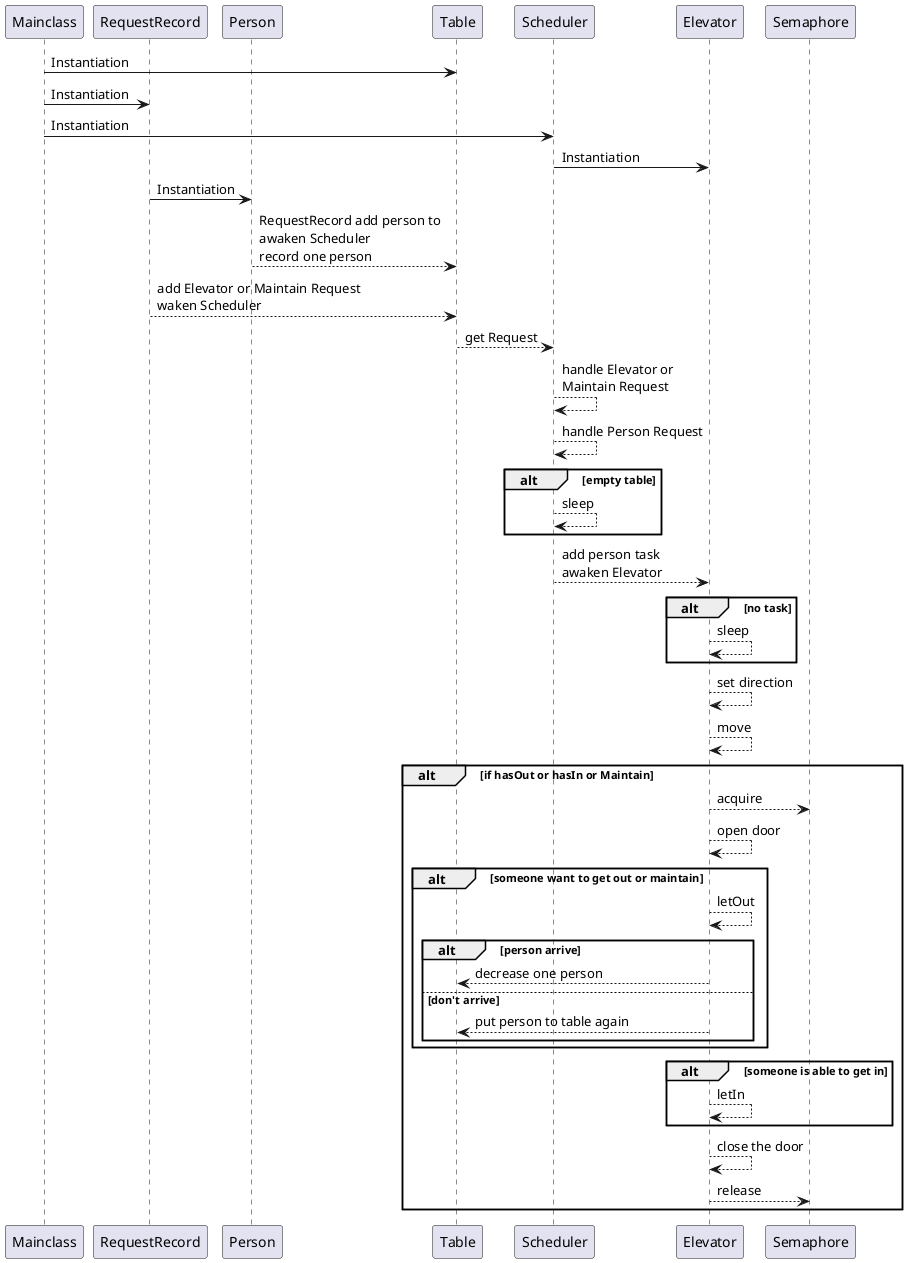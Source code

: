 @startuml hw7_2


participant Mainclass
participant RequestRecord
participant Person
participant Table
participant Scheduler
participant Elevator
participant Semaphore

Mainclass -> Table : Instantiation
Mainclass -> RequestRecord : Instantiation
Mainclass -> Scheduler : Instantiation
Scheduler -> Elevator : Instantiation
RequestRecord -> Person : Instantiation
Person --> Table : RequestRecord add person to\nawaken Scheduler\nrecord one person
RequestRecord --> Table : add Elevator or Maintain Request\nwaken Scheduler
Table --> Scheduler : get Request
Scheduler --> Scheduler : handle Elevator or\nMaintain Request
Scheduler --> Scheduler : handle Person Request
alt empty table
    Scheduler --> Scheduler : sleep
end
Scheduler --> Elevator : add person task\nawaken Elevator
alt no task
    Elevator --> Elevator : sleep
end
Elevator --> Elevator : set direction
Elevator --> Elevator : move
alt if hasOut or hasIn or Maintain
    Elevator --> Semaphore : acquire
    Elevator --> Elevator : open door
    alt someone want to get out or maintain
        Elevator --> Elevator :letOut
        alt person arrive
            Elevator --> Table : decrease one person
        else don't arrive
            Elevator --> Table : put person to table again
        end
    end
    alt someone is able to get in
        Elevator --> Elevator : letIn
    end
    Elevator --> Elevator : close the door
    Elevator --> Semaphore : release
end
@enduml